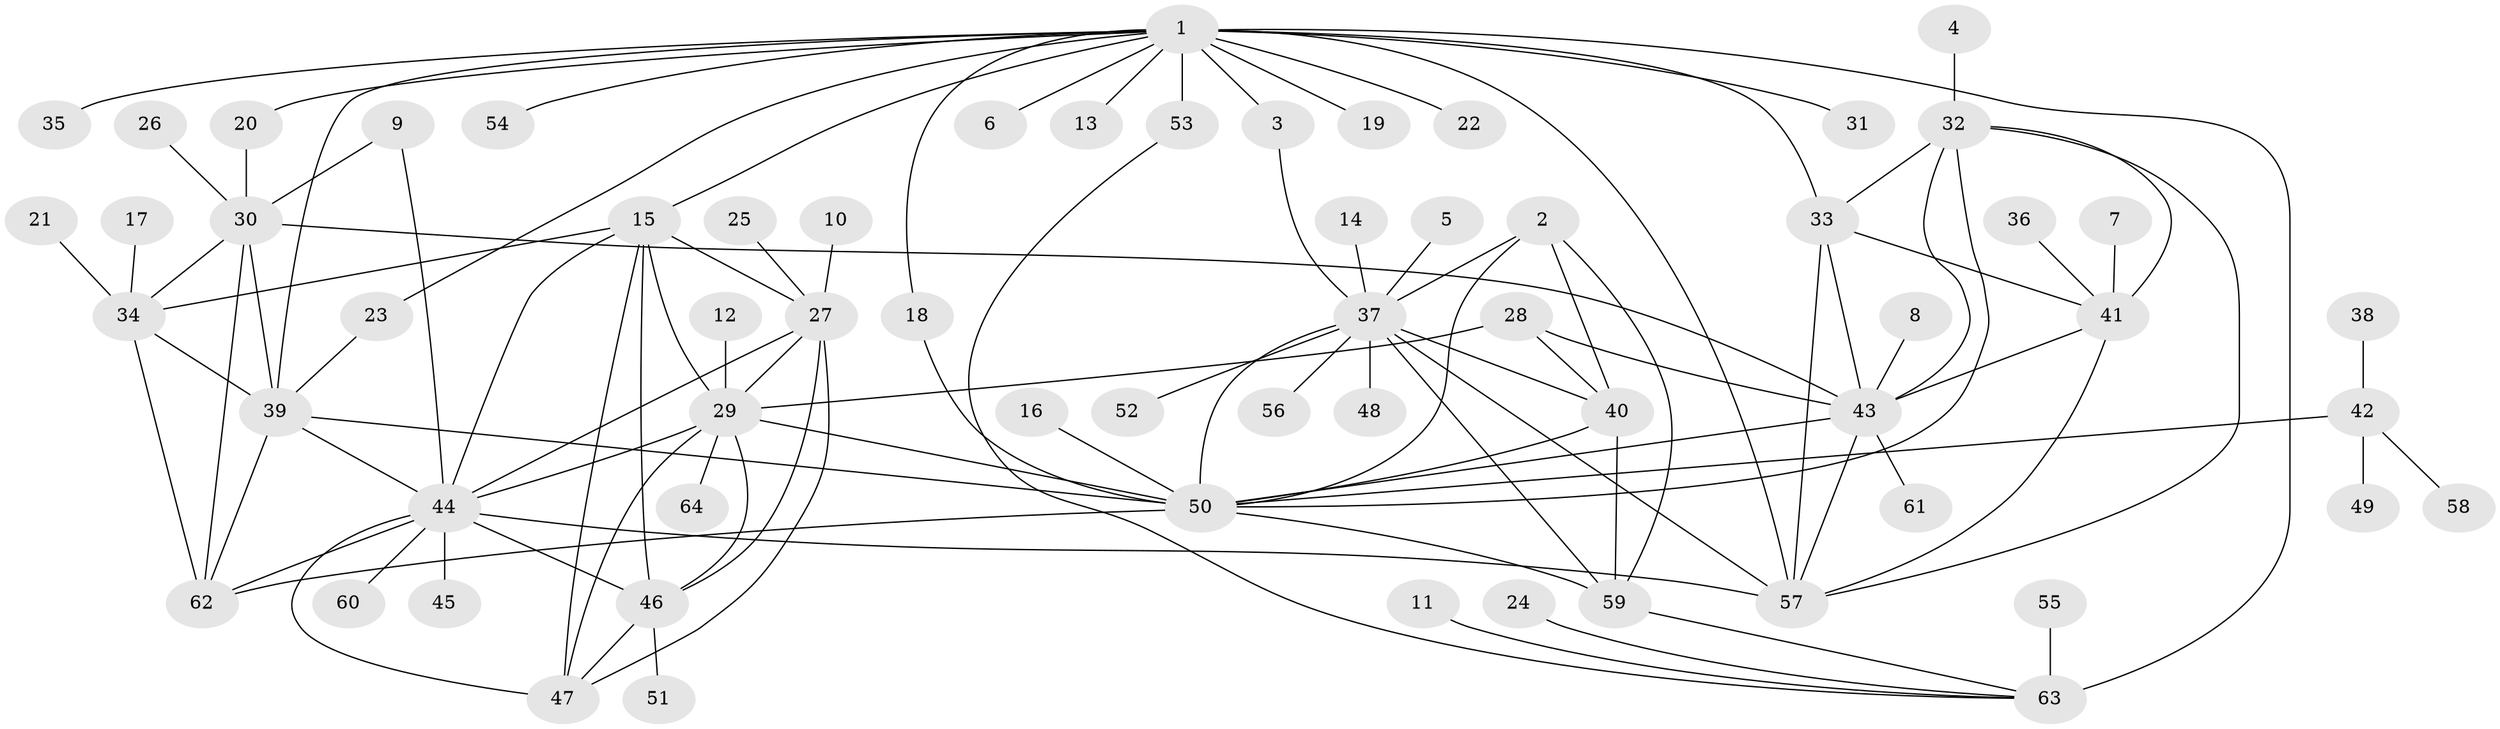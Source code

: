 // original degree distribution, {8: 0.046875, 11: 0.0234375, 9: 0.046875, 10: 0.03125, 7: 0.03125, 12: 0.015625, 5: 0.0234375, 6: 0.0234375, 2: 0.1953125, 3: 0.0390625, 1: 0.5234375}
// Generated by graph-tools (version 1.1) at 2025/50/03/09/25 03:50:42]
// undirected, 64 vertices, 108 edges
graph export_dot {
graph [start="1"]
  node [color=gray90,style=filled];
  1;
  2;
  3;
  4;
  5;
  6;
  7;
  8;
  9;
  10;
  11;
  12;
  13;
  14;
  15;
  16;
  17;
  18;
  19;
  20;
  21;
  22;
  23;
  24;
  25;
  26;
  27;
  28;
  29;
  30;
  31;
  32;
  33;
  34;
  35;
  36;
  37;
  38;
  39;
  40;
  41;
  42;
  43;
  44;
  45;
  46;
  47;
  48;
  49;
  50;
  51;
  52;
  53;
  54;
  55;
  56;
  57;
  58;
  59;
  60;
  61;
  62;
  63;
  64;
  1 -- 3 [weight=1.0];
  1 -- 6 [weight=1.0];
  1 -- 13 [weight=1.0];
  1 -- 15 [weight=1.0];
  1 -- 18 [weight=1.0];
  1 -- 19 [weight=1.0];
  1 -- 20 [weight=1.0];
  1 -- 22 [weight=1.0];
  1 -- 23 [weight=1.0];
  1 -- 31 [weight=1.0];
  1 -- 33 [weight=1.0];
  1 -- 35 [weight=1.0];
  1 -- 39 [weight=1.0];
  1 -- 53 [weight=4.0];
  1 -- 54 [weight=1.0];
  1 -- 57 [weight=1.0];
  1 -- 63 [weight=4.0];
  2 -- 37 [weight=2.0];
  2 -- 40 [weight=1.0];
  2 -- 50 [weight=1.0];
  2 -- 59 [weight=1.0];
  3 -- 37 [weight=1.0];
  4 -- 32 [weight=1.0];
  5 -- 37 [weight=1.0];
  7 -- 41 [weight=1.0];
  8 -- 43 [weight=1.0];
  9 -- 30 [weight=1.0];
  9 -- 44 [weight=1.0];
  10 -- 27 [weight=1.0];
  11 -- 63 [weight=1.0];
  12 -- 29 [weight=1.0];
  14 -- 37 [weight=1.0];
  15 -- 27 [weight=1.0];
  15 -- 29 [weight=1.0];
  15 -- 34 [weight=1.0];
  15 -- 44 [weight=1.0];
  15 -- 46 [weight=1.0];
  15 -- 47 [weight=1.0];
  16 -- 50 [weight=1.0];
  17 -- 34 [weight=1.0];
  18 -- 50 [weight=1.0];
  20 -- 30 [weight=1.0];
  21 -- 34 [weight=1.0];
  23 -- 39 [weight=1.0];
  24 -- 63 [weight=1.0];
  25 -- 27 [weight=1.0];
  26 -- 30 [weight=1.0];
  27 -- 29 [weight=1.0];
  27 -- 44 [weight=1.0];
  27 -- 46 [weight=1.0];
  27 -- 47 [weight=1.0];
  28 -- 29 [weight=1.0];
  28 -- 40 [weight=1.0];
  28 -- 43 [weight=1.0];
  29 -- 44 [weight=1.0];
  29 -- 46 [weight=1.0];
  29 -- 47 [weight=1.0];
  29 -- 50 [weight=1.0];
  29 -- 64 [weight=1.0];
  30 -- 34 [weight=1.0];
  30 -- 39 [weight=2.0];
  30 -- 43 [weight=1.0];
  30 -- 62 [weight=2.0];
  32 -- 33 [weight=2.0];
  32 -- 41 [weight=1.0];
  32 -- 43 [weight=1.0];
  32 -- 50 [weight=1.0];
  32 -- 57 [weight=1.0];
  33 -- 41 [weight=2.0];
  33 -- 43 [weight=2.0];
  33 -- 57 [weight=2.0];
  34 -- 39 [weight=2.0];
  34 -- 62 [weight=2.0];
  36 -- 41 [weight=1.0];
  37 -- 40 [weight=2.0];
  37 -- 48 [weight=1.0];
  37 -- 50 [weight=2.0];
  37 -- 52 [weight=1.0];
  37 -- 56 [weight=1.0];
  37 -- 57 [weight=1.0];
  37 -- 59 [weight=2.0];
  38 -- 42 [weight=1.0];
  39 -- 44 [weight=1.0];
  39 -- 50 [weight=1.0];
  39 -- 62 [weight=4.0];
  40 -- 50 [weight=1.0];
  40 -- 59 [weight=1.0];
  41 -- 43 [weight=1.0];
  41 -- 57 [weight=1.0];
  42 -- 49 [weight=1.0];
  42 -- 50 [weight=1.0];
  42 -- 58 [weight=1.0];
  43 -- 50 [weight=1.0];
  43 -- 57 [weight=1.0];
  43 -- 61 [weight=1.0];
  44 -- 45 [weight=1.0];
  44 -- 46 [weight=1.0];
  44 -- 47 [weight=1.0];
  44 -- 57 [weight=1.0];
  44 -- 60 [weight=1.0];
  44 -- 62 [weight=1.0];
  46 -- 47 [weight=1.0];
  46 -- 51 [weight=1.0];
  50 -- 59 [weight=1.0];
  50 -- 62 [weight=1.0];
  53 -- 63 [weight=1.0];
  55 -- 63 [weight=1.0];
  59 -- 63 [weight=1.0];
}
